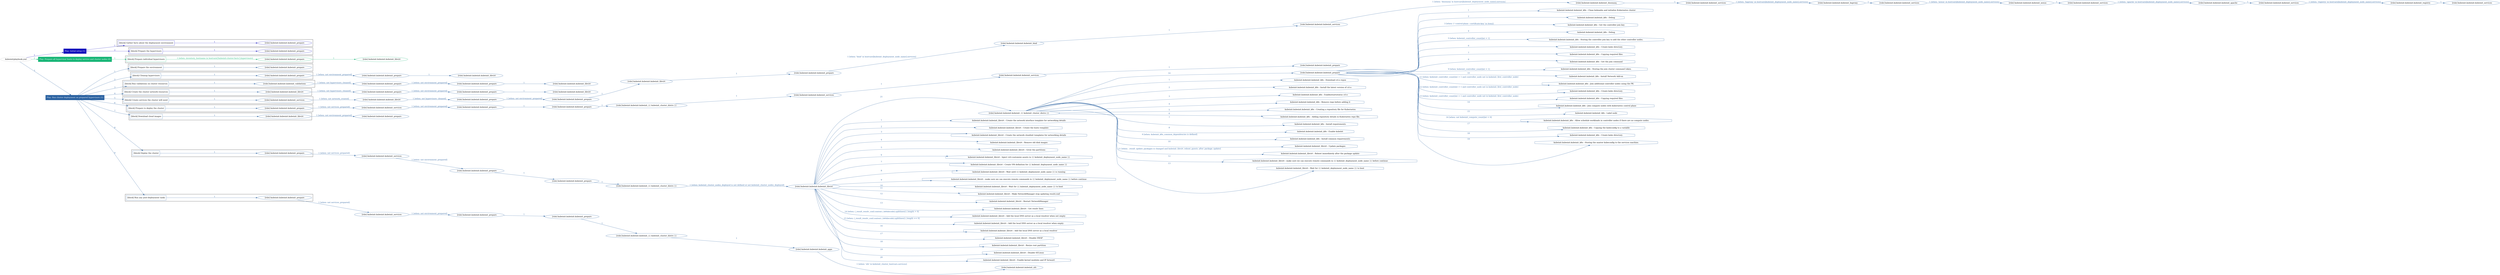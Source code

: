 digraph {
	graph [concentrate=true ordering=in rankdir=LR ratio=fill]
	edge [esep=5 sep=10]
	"kubeinit/playbook.yml" [id=root_node style=dotted]
	play_8990d29d [label="Play: Initial setup (1)" color="#1310bc" fontcolor="#ffffff" id=play_8990d29d shape=box style=filled tooltip=localhost]
	"kubeinit/playbook.yml" -> play_8990d29d [label="1 " color="#1310bc" fontcolor="#1310bc" id=edge_224a1102 labeltooltip="1 " tooltip="1 "]
	subgraph "kubeinit.kubeinit.kubeinit_prepare" {
		role_2f8643e7 [label="[role] kubeinit.kubeinit.kubeinit_prepare" color="#1310bc" id=role_2f8643e7 tooltip="kubeinit.kubeinit.kubeinit_prepare"]
	}
	subgraph "kubeinit.kubeinit.kubeinit_prepare" {
		role_75dfb518 [label="[role] kubeinit.kubeinit.kubeinit_prepare" color="#1310bc" id=role_75dfb518 tooltip="kubeinit.kubeinit.kubeinit_prepare"]
	}
	subgraph "Play: Initial setup (1)" {
		play_8990d29d -> block_c907a68a [label=1 color="#1310bc" fontcolor="#1310bc" id=edge_b58b2407 labeltooltip=1 tooltip=1]
		subgraph cluster_block_c907a68a {
			block_c907a68a [label="[block] Gather facts about the deployment environment" color="#1310bc" id=block_c907a68a labeltooltip="Gather facts about the deployment environment" shape=box tooltip="Gather facts about the deployment environment"]
			block_c907a68a -> role_2f8643e7 [label="1 " color="#1310bc" fontcolor="#1310bc" id=edge_d81b3b5c labeltooltip="1 " tooltip="1 "]
		}
		play_8990d29d -> block_f2a88030 [label=2 color="#1310bc" fontcolor="#1310bc" id=edge_b1707e59 labeltooltip=2 tooltip=2]
		subgraph cluster_block_f2a88030 {
			block_f2a88030 [label="[block] Prepare the hypervisors" color="#1310bc" id=block_f2a88030 labeltooltip="Prepare the hypervisors" shape=box tooltip="Prepare the hypervisors"]
			block_f2a88030 -> role_75dfb518 [label="1 " color="#1310bc" fontcolor="#1310bc" id=edge_98305c3e labeltooltip="1 " tooltip="1 "]
		}
	}
	play_5c8aa6ef [label="Play: Prepare all hypervisor hosts to deploy service and cluster nodes (0)" color="#17b576" fontcolor="#ffffff" id=play_5c8aa6ef shape=box style=filled tooltip="Play: Prepare all hypervisor hosts to deploy service and cluster nodes (0)"]
	"kubeinit/playbook.yml" -> play_5c8aa6ef [label="2 " color="#17b576" fontcolor="#17b576" id=edge_b6961bd3 labeltooltip="2 " tooltip="2 "]
	subgraph "kubeinit.kubeinit.kubeinit_libvirt" {
		role_e073ad4b [label="[role] kubeinit.kubeinit.kubeinit_libvirt" color="#17b576" id=role_e073ad4b tooltip="kubeinit.kubeinit.kubeinit_libvirt"]
	}
	subgraph "kubeinit.kubeinit.kubeinit_prepare" {
		role_7864b714 [label="[role] kubeinit.kubeinit.kubeinit_prepare" color="#17b576" id=role_7864b714 tooltip="kubeinit.kubeinit.kubeinit_prepare"]
		role_7864b714 -> role_e073ad4b [label="1 " color="#17b576" fontcolor="#17b576" id=edge_5e9f7f38 labeltooltip="1 " tooltip="1 "]
	}
	subgraph "Play: Prepare all hypervisor hosts to deploy service and cluster nodes (0)" {
		play_5c8aa6ef -> block_07e4a290 [label=1 color="#17b576" fontcolor="#17b576" id=edge_00bc4223 labeltooltip=1 tooltip=1]
		subgraph cluster_block_07e4a290 {
			block_07e4a290 [label="[block] Prepare individual hypervisors" color="#17b576" id=block_07e4a290 labeltooltip="Prepare individual hypervisors" shape=box tooltip="Prepare individual hypervisors"]
			block_07e4a290 -> role_7864b714 [label="1 [when: inventory_hostname in hostvars['kubeinit-cluster-facts'].hypervisors]" color="#17b576" fontcolor="#17b576" id=edge_ff66d005 labeltooltip="1 [when: inventory_hostname in hostvars['kubeinit-cluster-facts'].hypervisors]" tooltip="1 [when: inventory_hostname in hostvars['kubeinit-cluster-facts'].hypervisors]"]
		}
	}
	play_a2af3aa7 [label="Play: Run cluster deployment on prepared hypervisors (1)" color="#2b62a1" fontcolor="#ffffff" id=play_a2af3aa7 shape=box style=filled tooltip=localhost]
	"kubeinit/playbook.yml" -> play_a2af3aa7 [label="3 " color="#2b62a1" fontcolor="#2b62a1" id=edge_d1481bc9 labeltooltip="3 " tooltip="3 "]
	subgraph "kubeinit.kubeinit.kubeinit_prepare" {
		role_0d971b69 [label="[role] kubeinit.kubeinit.kubeinit_prepare" color="#2b62a1" id=role_0d971b69 tooltip="kubeinit.kubeinit.kubeinit_prepare"]
	}
	subgraph "kubeinit.kubeinit.kubeinit_libvirt" {
		role_3aaca397 [label="[role] kubeinit.kubeinit.kubeinit_libvirt" color="#2b62a1" id=role_3aaca397 tooltip="kubeinit.kubeinit.kubeinit_libvirt"]
	}
	subgraph "kubeinit.kubeinit.kubeinit_prepare" {
		role_d184a241 [label="[role] kubeinit.kubeinit.kubeinit_prepare" color="#2b62a1" id=role_d184a241 tooltip="kubeinit.kubeinit.kubeinit_prepare"]
		role_d184a241 -> role_3aaca397 [label="1 " color="#2b62a1" fontcolor="#2b62a1" id=edge_c48d6501 labeltooltip="1 " tooltip="1 "]
	}
	subgraph "kubeinit.kubeinit.kubeinit_prepare" {
		role_6c49e93c [label="[role] kubeinit.kubeinit.kubeinit_prepare" color="#2b62a1" id=role_6c49e93c tooltip="kubeinit.kubeinit.kubeinit_prepare"]
		role_6c49e93c -> role_d184a241 [label="1 [when: not environment_prepared]" color="#2b62a1" fontcolor="#2b62a1" id=edge_542d9fc5 labeltooltip="1 [when: not environment_prepared]" tooltip="1 [when: not environment_prepared]"]
	}
	subgraph "kubeinit.kubeinit.kubeinit_libvirt" {
		role_180e0f2d [label="[role] kubeinit.kubeinit.kubeinit_libvirt" color="#2b62a1" id=role_180e0f2d tooltip="kubeinit.kubeinit.kubeinit_libvirt"]
	}
	subgraph "kubeinit.kubeinit.kubeinit_prepare" {
		role_a8ceeee0 [label="[role] kubeinit.kubeinit.kubeinit_prepare" color="#2b62a1" id=role_a8ceeee0 tooltip="kubeinit.kubeinit.kubeinit_prepare"]
		role_a8ceeee0 -> role_180e0f2d [label="1 " color="#2b62a1" fontcolor="#2b62a1" id=edge_d9b778f6 labeltooltip="1 " tooltip="1 "]
	}
	subgraph "kubeinit.kubeinit.kubeinit_prepare" {
		role_967d95d2 [label="[role] kubeinit.kubeinit.kubeinit_prepare" color="#2b62a1" id=role_967d95d2 tooltip="kubeinit.kubeinit.kubeinit_prepare"]
		role_967d95d2 -> role_a8ceeee0 [label="1 [when: not environment_prepared]" color="#2b62a1" fontcolor="#2b62a1" id=edge_ae546fe5 labeltooltip="1 [when: not environment_prepared]" tooltip="1 [when: not environment_prepared]"]
	}
	subgraph "kubeinit.kubeinit.kubeinit_validations" {
		role_05953f1e [label="[role] kubeinit.kubeinit.kubeinit_validations" color="#2b62a1" id=role_05953f1e tooltip="kubeinit.kubeinit.kubeinit_validations"]
		role_05953f1e -> role_967d95d2 [label="1 [when: not hypervisors_cleaned]" color="#2b62a1" fontcolor="#2b62a1" id=edge_694921b4 labeltooltip="1 [when: not hypervisors_cleaned]" tooltip="1 [when: not hypervisors_cleaned]"]
	}
	subgraph "kubeinit.kubeinit.kubeinit_libvirt" {
		role_d38b10d2 [label="[role] kubeinit.kubeinit.kubeinit_libvirt" color="#2b62a1" id=role_d38b10d2 tooltip="kubeinit.kubeinit.kubeinit_libvirt"]
	}
	subgraph "kubeinit.kubeinit.kubeinit_prepare" {
		role_d6e5c300 [label="[role] kubeinit.kubeinit.kubeinit_prepare" color="#2b62a1" id=role_d6e5c300 tooltip="kubeinit.kubeinit.kubeinit_prepare"]
		role_d6e5c300 -> role_d38b10d2 [label="1 " color="#2b62a1" fontcolor="#2b62a1" id=edge_2455517b labeltooltip="1 " tooltip="1 "]
	}
	subgraph "kubeinit.kubeinit.kubeinit_prepare" {
		role_e427260e [label="[role] kubeinit.kubeinit.kubeinit_prepare" color="#2b62a1" id=role_e427260e tooltip="kubeinit.kubeinit.kubeinit_prepare"]
		role_e427260e -> role_d6e5c300 [label="1 [when: not environment_prepared]" color="#2b62a1" fontcolor="#2b62a1" id=edge_7ebdd121 labeltooltip="1 [when: not environment_prepared]" tooltip="1 [when: not environment_prepared]"]
	}
	subgraph "kubeinit.kubeinit.kubeinit_libvirt" {
		role_dbc41bc5 [label="[role] kubeinit.kubeinit.kubeinit_libvirt" color="#2b62a1" id=role_dbc41bc5 tooltip="kubeinit.kubeinit.kubeinit_libvirt"]
		role_dbc41bc5 -> role_e427260e [label="1 [when: not hypervisors_cleaned]" color="#2b62a1" fontcolor="#2b62a1" id=edge_e80d443e labeltooltip="1 [when: not hypervisors_cleaned]" tooltip="1 [when: not hypervisors_cleaned]"]
	}
	subgraph "kubeinit.kubeinit.kubeinit_services" {
		role_1648210f [label="[role] kubeinit.kubeinit.kubeinit_services" color="#2b62a1" id=role_1648210f tooltip="kubeinit.kubeinit.kubeinit_services"]
	}
	subgraph "kubeinit.kubeinit.kubeinit_registry" {
		role_52f7515c [label="[role] kubeinit.kubeinit.kubeinit_registry" color="#2b62a1" id=role_52f7515c tooltip="kubeinit.kubeinit.kubeinit_registry"]
		role_52f7515c -> role_1648210f [label="1 " color="#2b62a1" fontcolor="#2b62a1" id=edge_bf186b36 labeltooltip="1 " tooltip="1 "]
	}
	subgraph "kubeinit.kubeinit.kubeinit_services" {
		role_a526a7eb [label="[role] kubeinit.kubeinit.kubeinit_services" color="#2b62a1" id=role_a526a7eb tooltip="kubeinit.kubeinit.kubeinit_services"]
		role_a526a7eb -> role_52f7515c [label="1 [when: 'registry' in hostvars[kubeinit_deployment_node_name].services]" color="#2b62a1" fontcolor="#2b62a1" id=edge_d93fcd88 labeltooltip="1 [when: 'registry' in hostvars[kubeinit_deployment_node_name].services]" tooltip="1 [when: 'registry' in hostvars[kubeinit_deployment_node_name].services]"]
	}
	subgraph "kubeinit.kubeinit.kubeinit_apache" {
		role_46ef433c [label="[role] kubeinit.kubeinit.kubeinit_apache" color="#2b62a1" id=role_46ef433c tooltip="kubeinit.kubeinit.kubeinit_apache"]
		role_46ef433c -> role_a526a7eb [label="1 " color="#2b62a1" fontcolor="#2b62a1" id=edge_062f9b00 labeltooltip="1 " tooltip="1 "]
	}
	subgraph "kubeinit.kubeinit.kubeinit_services" {
		role_d9e227aa [label="[role] kubeinit.kubeinit.kubeinit_services" color="#2b62a1" id=role_d9e227aa tooltip="kubeinit.kubeinit.kubeinit_services"]
		role_d9e227aa -> role_46ef433c [label="1 [when: 'apache' in hostvars[kubeinit_deployment_node_name].services]" color="#2b62a1" fontcolor="#2b62a1" id=edge_cbe98745 labeltooltip="1 [when: 'apache' in hostvars[kubeinit_deployment_node_name].services]" tooltip="1 [when: 'apache' in hostvars[kubeinit_deployment_node_name].services]"]
	}
	subgraph "kubeinit.kubeinit.kubeinit_nexus" {
		role_aa9f3094 [label="[role] kubeinit.kubeinit.kubeinit_nexus" color="#2b62a1" id=role_aa9f3094 tooltip="kubeinit.kubeinit.kubeinit_nexus"]
		role_aa9f3094 -> role_d9e227aa [label="1 " color="#2b62a1" fontcolor="#2b62a1" id=edge_2b024fa6 labeltooltip="1 " tooltip="1 "]
	}
	subgraph "kubeinit.kubeinit.kubeinit_services" {
		role_b05b5fce [label="[role] kubeinit.kubeinit.kubeinit_services" color="#2b62a1" id=role_b05b5fce tooltip="kubeinit.kubeinit.kubeinit_services"]
		role_b05b5fce -> role_aa9f3094 [label="1 [when: 'nexus' in hostvars[kubeinit_deployment_node_name].services]" color="#2b62a1" fontcolor="#2b62a1" id=edge_3f5c46aa labeltooltip="1 [when: 'nexus' in hostvars[kubeinit_deployment_node_name].services]" tooltip="1 [when: 'nexus' in hostvars[kubeinit_deployment_node_name].services]"]
	}
	subgraph "kubeinit.kubeinit.kubeinit_haproxy" {
		role_6f6cc9c8 [label="[role] kubeinit.kubeinit.kubeinit_haproxy" color="#2b62a1" id=role_6f6cc9c8 tooltip="kubeinit.kubeinit.kubeinit_haproxy"]
		role_6f6cc9c8 -> role_b05b5fce [label="1 " color="#2b62a1" fontcolor="#2b62a1" id=edge_3483c45e labeltooltip="1 " tooltip="1 "]
	}
	subgraph "kubeinit.kubeinit.kubeinit_services" {
		role_b732d14f [label="[role] kubeinit.kubeinit.kubeinit_services" color="#2b62a1" id=role_b732d14f tooltip="kubeinit.kubeinit.kubeinit_services"]
		role_b732d14f -> role_6f6cc9c8 [label="1 [when: 'haproxy' in hostvars[kubeinit_deployment_node_name].services]" color="#2b62a1" fontcolor="#2b62a1" id=edge_10fa6fb0 labeltooltip="1 [when: 'haproxy' in hostvars[kubeinit_deployment_node_name].services]" tooltip="1 [when: 'haproxy' in hostvars[kubeinit_deployment_node_name].services]"]
	}
	subgraph "kubeinit.kubeinit.kubeinit_dnsmasq" {
		role_13e55306 [label="[role] kubeinit.kubeinit.kubeinit_dnsmasq" color="#2b62a1" id=role_13e55306 tooltip="kubeinit.kubeinit.kubeinit_dnsmasq"]
		role_13e55306 -> role_b732d14f [label="1 " color="#2b62a1" fontcolor="#2b62a1" id=edge_2df0f5c0 labeltooltip="1 " tooltip="1 "]
	}
	subgraph "kubeinit.kubeinit.kubeinit_services" {
		role_28baf3a1 [label="[role] kubeinit.kubeinit.kubeinit_services" color="#2b62a1" id=role_28baf3a1 tooltip="kubeinit.kubeinit.kubeinit_services"]
		role_28baf3a1 -> role_13e55306 [label="1 [when: 'dnsmasq' in hostvars[kubeinit_deployment_node_name].services]" color="#2b62a1" fontcolor="#2b62a1" id=edge_30309fcc labeltooltip="1 [when: 'dnsmasq' in hostvars[kubeinit_deployment_node_name].services]" tooltip="1 [when: 'dnsmasq' in hostvars[kubeinit_deployment_node_name].services]"]
	}
	subgraph "kubeinit.kubeinit.kubeinit_bind" {
		role_e08ca7f7 [label="[role] kubeinit.kubeinit.kubeinit_bind" color="#2b62a1" id=role_e08ca7f7 tooltip="kubeinit.kubeinit.kubeinit_bind"]
		role_e08ca7f7 -> role_28baf3a1 [label="1 " color="#2b62a1" fontcolor="#2b62a1" id=edge_267d5f07 labeltooltip="1 " tooltip="1 "]
	}
	subgraph "kubeinit.kubeinit.kubeinit_prepare" {
		role_ee7c2238 [label="[role] kubeinit.kubeinit.kubeinit_prepare" color="#2b62a1" id=role_ee7c2238 tooltip="kubeinit.kubeinit.kubeinit_prepare"]
		role_ee7c2238 -> role_e08ca7f7 [label="1 [when: 'bind' in hostvars[kubeinit_deployment_node_name].services]" color="#2b62a1" fontcolor="#2b62a1" id=edge_cc84dc35 labeltooltip="1 [when: 'bind' in hostvars[kubeinit_deployment_node_name].services]" tooltip="1 [when: 'bind' in hostvars[kubeinit_deployment_node_name].services]"]
	}
	subgraph "kubeinit.kubeinit.kubeinit_libvirt" {
		role_c161722c [label="[role] kubeinit.kubeinit.kubeinit_libvirt" color="#2b62a1" id=role_c161722c tooltip="kubeinit.kubeinit.kubeinit_libvirt"]
		role_c161722c -> role_ee7c2238 [label="1 " color="#2b62a1" fontcolor="#2b62a1" id=edge_9dee9f2a labeltooltip="1 " tooltip="1 "]
	}
	subgraph "kubeinit.kubeinit.kubeinit_prepare" {
		role_94a5d66c [label="[role] kubeinit.kubeinit.kubeinit_prepare" color="#2b62a1" id=role_94a5d66c tooltip="kubeinit.kubeinit.kubeinit_prepare"]
		role_94a5d66c -> role_c161722c [label="1 " color="#2b62a1" fontcolor="#2b62a1" id=edge_f4dcb4ca labeltooltip="1 " tooltip="1 "]
	}
	subgraph "kubeinit.kubeinit.kubeinit_prepare" {
		role_6844a72e [label="[role] kubeinit.kubeinit.kubeinit_prepare" color="#2b62a1" id=role_6844a72e tooltip="kubeinit.kubeinit.kubeinit_prepare"]
		role_6844a72e -> role_94a5d66c [label="1 [when: not environment_prepared]" color="#2b62a1" fontcolor="#2b62a1" id=edge_5f47840b labeltooltip="1 [when: not environment_prepared]" tooltip="1 [when: not environment_prepared]"]
	}
	subgraph "kubeinit.kubeinit.kubeinit_libvirt" {
		role_fd6951ac [label="[role] kubeinit.kubeinit.kubeinit_libvirt" color="#2b62a1" id=role_fd6951ac tooltip="kubeinit.kubeinit.kubeinit_libvirt"]
		role_fd6951ac -> role_6844a72e [label="1 [when: not hypervisors_cleaned]" color="#2b62a1" fontcolor="#2b62a1" id=edge_88ae211d labeltooltip="1 [when: not hypervisors_cleaned]" tooltip="1 [when: not hypervisors_cleaned]"]
	}
	subgraph "kubeinit.kubeinit.kubeinit_services" {
		role_0c40b26c [label="[role] kubeinit.kubeinit.kubeinit_services" color="#2b62a1" id=role_0c40b26c tooltip="kubeinit.kubeinit.kubeinit_services"]
		role_0c40b26c -> role_fd6951ac [label="1 [when: not network_created]" color="#2b62a1" fontcolor="#2b62a1" id=edge_4a035d06 labeltooltip="1 [when: not network_created]" tooltip="1 [when: not network_created]"]
	}
	subgraph "kubeinit.kubeinit.kubeinit_prepare" {
		role_fdb206c8 [label="[role] kubeinit.kubeinit.kubeinit_prepare" color="#2b62a1" id=role_fdb206c8 tooltip="kubeinit.kubeinit.kubeinit_prepare"]
	}
	subgraph "kubeinit.kubeinit.kubeinit_services" {
		role_059baba9 [label="[role] kubeinit.kubeinit.kubeinit_services" color="#2b62a1" id=role_059baba9 tooltip="kubeinit.kubeinit.kubeinit_services"]
		role_059baba9 -> role_fdb206c8 [label="1 " color="#2b62a1" fontcolor="#2b62a1" id=edge_fc9c03f8 labeltooltip="1 " tooltip="1 "]
	}
	subgraph "kubeinit.kubeinit.kubeinit_services" {
		role_b050beef [label="[role] kubeinit.kubeinit.kubeinit_services" color="#2b62a1" id=role_b050beef tooltip="kubeinit.kubeinit.kubeinit_services"]
		role_b050beef -> role_059baba9 [label="1 " color="#2b62a1" fontcolor="#2b62a1" id=edge_07ac589c labeltooltip="1 " tooltip="1 "]
	}
	subgraph "kubeinit.kubeinit.kubeinit_{{ kubeinit_cluster_distro }}" {
		role_467690af [label="[role] kubeinit.kubeinit.kubeinit_{{ kubeinit_cluster_distro }}" color="#2b62a1" id=role_467690af tooltip="kubeinit.kubeinit.kubeinit_{{ kubeinit_cluster_distro }}"]
		role_467690af -> role_b050beef [label="1 " color="#2b62a1" fontcolor="#2b62a1" id=edge_e029d358 labeltooltip="1 " tooltip="1 "]
	}
	subgraph "kubeinit.kubeinit.kubeinit_prepare" {
		role_f3f7ac30 [label="[role] kubeinit.kubeinit.kubeinit_prepare" color="#2b62a1" id=role_f3f7ac30 tooltip="kubeinit.kubeinit.kubeinit_prepare"]
		role_f3f7ac30 -> role_467690af [label="1 " color="#2b62a1" fontcolor="#2b62a1" id=edge_7fc543ad labeltooltip="1 " tooltip="1 "]
	}
	subgraph "kubeinit.kubeinit.kubeinit_prepare" {
		role_7c023142 [label="[role] kubeinit.kubeinit.kubeinit_prepare" color="#2b62a1" id=role_7c023142 tooltip="kubeinit.kubeinit.kubeinit_prepare"]
		role_7c023142 -> role_f3f7ac30 [label="1 " color="#2b62a1" fontcolor="#2b62a1" id=edge_673351da labeltooltip="1 " tooltip="1 "]
	}
	subgraph "kubeinit.kubeinit.kubeinit_services" {
		role_000ea7f3 [label="[role] kubeinit.kubeinit.kubeinit_services" color="#2b62a1" id=role_000ea7f3 tooltip="kubeinit.kubeinit.kubeinit_services"]
		role_000ea7f3 -> role_7c023142 [label="1 [when: not environment_prepared]" color="#2b62a1" fontcolor="#2b62a1" id=edge_b0b90fa1 labeltooltip="1 [when: not environment_prepared]" tooltip="1 [when: not environment_prepared]"]
	}
	subgraph "kubeinit.kubeinit.kubeinit_prepare" {
		role_1b565ae8 [label="[role] kubeinit.kubeinit.kubeinit_prepare" color="#2b62a1" id=role_1b565ae8 tooltip="kubeinit.kubeinit.kubeinit_prepare"]
		role_1b565ae8 -> role_000ea7f3 [label="1 [when: not services_prepared]" color="#2b62a1" fontcolor="#2b62a1" id=edge_7cc13c40 labeltooltip="1 [when: not services_prepared]" tooltip="1 [when: not services_prepared]"]
	}
	subgraph "kubeinit.kubeinit.kubeinit_prepare" {
		role_b679aab0 [label="[role] kubeinit.kubeinit.kubeinit_prepare" color="#2b62a1" id=role_b679aab0 tooltip="kubeinit.kubeinit.kubeinit_prepare"]
	}
	subgraph "kubeinit.kubeinit.kubeinit_libvirt" {
		role_d60ebd0a [label="[role] kubeinit.kubeinit.kubeinit_libvirt" color="#2b62a1" id=role_d60ebd0a tooltip="kubeinit.kubeinit.kubeinit_libvirt"]
		role_d60ebd0a -> role_b679aab0 [label="1 [when: not environment_prepared]" color="#2b62a1" fontcolor="#2b62a1" id=edge_b1e92d0d labeltooltip="1 [when: not environment_prepared]" tooltip="1 [when: not environment_prepared]"]
	}
	subgraph "kubeinit.kubeinit.kubeinit_prepare" {
		role_ddcd46be [label="[role] kubeinit.kubeinit.kubeinit_prepare" color="#2b62a1" id=role_ddcd46be tooltip="kubeinit.kubeinit.kubeinit_prepare"]
		task_9594e7e6 [label="kubeinit.kubeinit.kubeinit_k8s : Clean kubeadm and initialize Kubernetes cluster" color="#2b62a1" id=task_9594e7e6 shape=octagon tooltip="kubeinit.kubeinit.kubeinit_k8s : Clean kubeadm and initialize Kubernetes cluster"]
		role_ddcd46be -> task_9594e7e6 [label="1 " color="#2b62a1" fontcolor="#2b62a1" id=edge_bf36f73d labeltooltip="1 " tooltip="1 "]
		task_afab355d [label="kubeinit.kubeinit.kubeinit_k8s : Debug" color="#2b62a1" id=task_afab355d shape=octagon tooltip="kubeinit.kubeinit.kubeinit_k8s : Debug"]
		role_ddcd46be -> task_afab355d [label="2 " color="#2b62a1" fontcolor="#2b62a1" id=edge_7c36c119 labeltooltip="2 " tooltip="2 "]
		task_0f6e1663 [label="kubeinit.kubeinit.kubeinit_k8s : Get the controller join key" color="#2b62a1" id=task_0f6e1663 shape=octagon tooltip="kubeinit.kubeinit.kubeinit_k8s : Get the controller join key"]
		role_ddcd46be -> task_0f6e1663 [label="3 [when: ('--control-plane --certificate-key' in item)]" color="#2b62a1" fontcolor="#2b62a1" id=edge_4c7b8cfb labeltooltip="3 [when: ('--control-plane --certificate-key' in item)]" tooltip="3 [when: ('--control-plane --certificate-key' in item)]"]
		task_044073a0 [label="kubeinit.kubeinit.kubeinit_k8s : Debug" color="#2b62a1" id=task_044073a0 shape=octagon tooltip="kubeinit.kubeinit.kubeinit_k8s : Debug"]
		role_ddcd46be -> task_044073a0 [label="4 " color="#2b62a1" fontcolor="#2b62a1" id=edge_2990e3bd labeltooltip="4 " tooltip="4 "]
		task_7539468f [label="kubeinit.kubeinit.kubeinit_k8s : Storing the controller join key to add the other controller nodes." color="#2b62a1" id=task_7539468f shape=octagon tooltip="kubeinit.kubeinit.kubeinit_k8s : Storing the controller join key to add the other controller nodes."]
		role_ddcd46be -> task_7539468f [label="5 [when: kubeinit_controller_count|int > 1]" color="#2b62a1" fontcolor="#2b62a1" id=edge_ee7775be labeltooltip="5 [when: kubeinit_controller_count|int > 1]" tooltip="5 [when: kubeinit_controller_count|int > 1]"]
		task_972aea87 [label="kubeinit.kubeinit.kubeinit_k8s : Create kube directory" color="#2b62a1" id=task_972aea87 shape=octagon tooltip="kubeinit.kubeinit.kubeinit_k8s : Create kube directory"]
		role_ddcd46be -> task_972aea87 [label="6 " color="#2b62a1" fontcolor="#2b62a1" id=edge_1f304d05 labeltooltip="6 " tooltip="6 "]
		task_35402e82 [label="kubeinit.kubeinit.kubeinit_k8s : Copying required files" color="#2b62a1" id=task_35402e82 shape=octagon tooltip="kubeinit.kubeinit.kubeinit_k8s : Copying required files"]
		role_ddcd46be -> task_35402e82 [label="7 " color="#2b62a1" fontcolor="#2b62a1" id=edge_f4227e94 labeltooltip="7 " tooltip="7 "]
		task_3de44e52 [label="kubeinit.kubeinit.kubeinit_k8s : Get the join command" color="#2b62a1" id=task_3de44e52 shape=octagon tooltip="kubeinit.kubeinit.kubeinit_k8s : Get the join command"]
		role_ddcd46be -> task_3de44e52 [label="8 " color="#2b62a1" fontcolor="#2b62a1" id=edge_8086fd1c labeltooltip="8 " tooltip="8 "]
		task_6006820c [label="kubeinit.kubeinit.kubeinit_k8s : Storing the join cluster command token." color="#2b62a1" id=task_6006820c shape=octagon tooltip="kubeinit.kubeinit.kubeinit_k8s : Storing the join cluster command token."]
		role_ddcd46be -> task_6006820c [label="9 [when: kubeinit_controller_count|int > 1]" color="#2b62a1" fontcolor="#2b62a1" id=edge_aaa4597e labeltooltip="9 [when: kubeinit_controller_count|int > 1]" tooltip="9 [when: kubeinit_controller_count|int > 1]"]
		task_705f5138 [label="kubeinit.kubeinit.kubeinit_k8s : Install Network Add-on" color="#2b62a1" id=task_705f5138 shape=octagon tooltip="kubeinit.kubeinit.kubeinit_k8s : Install Network Add-on"]
		role_ddcd46be -> task_705f5138 [label="10 " color="#2b62a1" fontcolor="#2b62a1" id=edge_f147555d labeltooltip="10 " tooltip="10 "]
		task_0dfde014 [label="kubeinit.kubeinit.kubeinit_k8s : Join additional controller nodes using the PK" color="#2b62a1" id=task_0dfde014 shape=octagon tooltip="kubeinit.kubeinit.kubeinit_k8s : Join additional controller nodes using the PK"]
		role_ddcd46be -> task_0dfde014 [label="11 [when: kubeinit_controller_count|int > 1 and controller_node not in kubeinit_first_controller_node]" color="#2b62a1" fontcolor="#2b62a1" id=edge_c34a990b labeltooltip="11 [when: kubeinit_controller_count|int > 1 and controller_node not in kubeinit_first_controller_node]" tooltip="11 [when: kubeinit_controller_count|int > 1 and controller_node not in kubeinit_first_controller_node]"]
		task_ccb97c04 [label="kubeinit.kubeinit.kubeinit_k8s : Create kube directory" color="#2b62a1" id=task_ccb97c04 shape=octagon tooltip="kubeinit.kubeinit.kubeinit_k8s : Create kube directory"]
		role_ddcd46be -> task_ccb97c04 [label="12 [when: kubeinit_controller_count|int > 1 and controller_node not in kubeinit_first_controller_node]" color="#2b62a1" fontcolor="#2b62a1" id=edge_31df364f labeltooltip="12 [when: kubeinit_controller_count|int > 1 and controller_node not in kubeinit_first_controller_node]" tooltip="12 [when: kubeinit_controller_count|int > 1 and controller_node not in kubeinit_first_controller_node]"]
		task_948082cd [label="kubeinit.kubeinit.kubeinit_k8s : Copying required files" color="#2b62a1" id=task_948082cd shape=octagon tooltip="kubeinit.kubeinit.kubeinit_k8s : Copying required files"]
		role_ddcd46be -> task_948082cd [label="13 [when: kubeinit_controller_count|int > 1 and controller_node not in kubeinit_first_controller_node]" color="#2b62a1" fontcolor="#2b62a1" id=edge_c55c8217 labeltooltip="13 [when: kubeinit_controller_count|int > 1 and controller_node not in kubeinit_first_controller_node]" tooltip="13 [when: kubeinit_controller_count|int > 1 and controller_node not in kubeinit_first_controller_node]"]
		task_5a7ad7c7 [label="kubeinit.kubeinit.kubeinit_k8s : Join compute nodes with kubernetes control plane" color="#2b62a1" id=task_5a7ad7c7 shape=octagon tooltip="kubeinit.kubeinit.kubeinit_k8s : Join compute nodes with kubernetes control plane"]
		role_ddcd46be -> task_5a7ad7c7 [label="14 " color="#2b62a1" fontcolor="#2b62a1" id=edge_a1c1f5ab labeltooltip="14 " tooltip="14 "]
		task_1b275234 [label="kubeinit.kubeinit.kubeinit_k8s : Label node" color="#2b62a1" id=task_1b275234 shape=octagon tooltip="kubeinit.kubeinit.kubeinit_k8s : Label node"]
		role_ddcd46be -> task_1b275234 [label="15 " color="#2b62a1" fontcolor="#2b62a1" id=edge_3137417d labeltooltip="15 " tooltip="15 "]
		task_4f2a7f78 [label="kubeinit.kubeinit.kubeinit_k8s : Allow schedule workloads in controller nodes if there are no compute nodes" color="#2b62a1" id=task_4f2a7f78 shape=octagon tooltip="kubeinit.kubeinit.kubeinit_k8s : Allow schedule workloads in controller nodes if there are no compute nodes"]
		role_ddcd46be -> task_4f2a7f78 [label="16 [when: not kubeinit_compute_count|int > 0]" color="#2b62a1" fontcolor="#2b62a1" id=edge_a690f7fb labeltooltip="16 [when: not kubeinit_compute_count|int > 0]" tooltip="16 [when: not kubeinit_compute_count|int > 0]"]
		task_182c17e1 [label="kubeinit.kubeinit.kubeinit_k8s : Copying the kubeconfig to a variable" color="#2b62a1" id=task_182c17e1 shape=octagon tooltip="kubeinit.kubeinit.kubeinit_k8s : Copying the kubeconfig to a variable"]
		role_ddcd46be -> task_182c17e1 [label="17 " color="#2b62a1" fontcolor="#2b62a1" id=edge_4ca74d7c labeltooltip="17 " tooltip="17 "]
		task_0d1529bf [label="kubeinit.kubeinit.kubeinit_k8s : Create kube directory" color="#2b62a1" id=task_0d1529bf shape=octagon tooltip="kubeinit.kubeinit.kubeinit_k8s : Create kube directory"]
		role_ddcd46be -> task_0d1529bf [label="18 " color="#2b62a1" fontcolor="#2b62a1" id=edge_be87f0ca labeltooltip="18 " tooltip="18 "]
		task_acc028aa [label="kubeinit.kubeinit.kubeinit_k8s : Storing the master kubeconfig to the services machine." color="#2b62a1" id=task_acc028aa shape=octagon tooltip="kubeinit.kubeinit.kubeinit_k8s : Storing the master kubeconfig to the services machine."]
		role_ddcd46be -> task_acc028aa [label="19 " color="#2b62a1" fontcolor="#2b62a1" id=edge_0efadb04 labeltooltip="19 " tooltip="19 "]
	}
	subgraph "kubeinit.kubeinit.kubeinit_{{ kubeinit_cluster_distro }}" {
		role_e2be889d [label="[role] kubeinit.kubeinit.kubeinit_{{ kubeinit_cluster_distro }}" color="#2b62a1" id=role_e2be889d tooltip="kubeinit.kubeinit.kubeinit_{{ kubeinit_cluster_distro }}"]
		task_df3b7bc6 [label="kubeinit.kubeinit.kubeinit_k8s : Download cri-o repos" color="#2b62a1" id=task_df3b7bc6 shape=octagon tooltip="kubeinit.kubeinit.kubeinit_k8s : Download cri-o repos"]
		role_e2be889d -> task_df3b7bc6 [label="1 " color="#2b62a1" fontcolor="#2b62a1" id=edge_e8b994f3 labeltooltip="1 " tooltip="1 "]
		task_12ec07f7 [label="kubeinit.kubeinit.kubeinit_k8s : Install the latest version of cri-o" color="#2b62a1" id=task_12ec07f7 shape=octagon tooltip="kubeinit.kubeinit.kubeinit_k8s : Install the latest version of cri-o"]
		role_e2be889d -> task_12ec07f7 [label="2 " color="#2b62a1" fontcolor="#2b62a1" id=edge_6edf56ef labeltooltip="2 " tooltip="2 "]
		task_5b22bc09 [label="kubeinit.kubeinit.kubeinit_k8s : Enable/start/status cri-o" color="#2b62a1" id=task_5b22bc09 shape=octagon tooltip="kubeinit.kubeinit.kubeinit_k8s : Enable/start/status cri-o"]
		role_e2be889d -> task_5b22bc09 [label="3 " color="#2b62a1" fontcolor="#2b62a1" id=edge_afcad3a8 labeltooltip="3 " tooltip="3 "]
		task_e18f3ef7 [label="kubeinit.kubeinit.kubeinit_k8s : Remove repo before adding it" color="#2b62a1" id=task_e18f3ef7 shape=octagon tooltip="kubeinit.kubeinit.kubeinit_k8s : Remove repo before adding it"]
		role_e2be889d -> task_e18f3ef7 [label="4 " color="#2b62a1" fontcolor="#2b62a1" id=edge_fcf267b2 labeltooltip="4 " tooltip="4 "]
		task_bdfe3eec [label="kubeinit.kubeinit.kubeinit_k8s : Creating a repository file for Kubernetes" color="#2b62a1" id=task_bdfe3eec shape=octagon tooltip="kubeinit.kubeinit.kubeinit_k8s : Creating a repository file for Kubernetes"]
		role_e2be889d -> task_bdfe3eec [label="5 " color="#2b62a1" fontcolor="#2b62a1" id=edge_e0a03700 labeltooltip="5 " tooltip="5 "]
		task_3e1ad072 [label="kubeinit.kubeinit.kubeinit_k8s : Adding repository details in Kubernetes repo file." color="#2b62a1" id=task_3e1ad072 shape=octagon tooltip="kubeinit.kubeinit.kubeinit_k8s : Adding repository details in Kubernetes repo file."]
		role_e2be889d -> task_3e1ad072 [label="6 " color="#2b62a1" fontcolor="#2b62a1" id=edge_94ce1831 labeltooltip="6 " tooltip="6 "]
		task_21833a2b [label="kubeinit.kubeinit.kubeinit_k8s : Install requirements" color="#2b62a1" id=task_21833a2b shape=octagon tooltip="kubeinit.kubeinit.kubeinit_k8s : Install requirements"]
		role_e2be889d -> task_21833a2b [label="7 " color="#2b62a1" fontcolor="#2b62a1" id=edge_47708c12 labeltooltip="7 " tooltip="7 "]
		task_05a4363c [label="kubeinit.kubeinit.kubeinit_k8s : Enable kubelet" color="#2b62a1" id=task_05a4363c shape=octagon tooltip="kubeinit.kubeinit.kubeinit_k8s : Enable kubelet"]
		role_e2be889d -> task_05a4363c [label="8 " color="#2b62a1" fontcolor="#2b62a1" id=edge_eda51897 labeltooltip="8 " tooltip="8 "]
		task_f94deaba [label="kubeinit.kubeinit.kubeinit_k8s : Install common requirements" color="#2b62a1" id=task_f94deaba shape=octagon tooltip="kubeinit.kubeinit.kubeinit_k8s : Install common requirements"]
		role_e2be889d -> task_f94deaba [label="9 [when: kubeinit_k8s_common_dependencies is defined]" color="#2b62a1" fontcolor="#2b62a1" id=edge_7f80a7e7 labeltooltip="9 [when: kubeinit_k8s_common_dependencies is defined]" tooltip="9 [when: kubeinit_k8s_common_dependencies is defined]"]
		task_b2c483b6 [label="kubeinit.kubeinit.kubeinit_libvirt : Update packages" color="#2b62a1" id=task_b2c483b6 shape=octagon tooltip="kubeinit.kubeinit.kubeinit_libvirt : Update packages"]
		role_e2be889d -> task_b2c483b6 [label="10 " color="#2b62a1" fontcolor="#2b62a1" id=edge_ceae7919 labeltooltip="10 " tooltip="10 "]
		task_21b052b9 [label="kubeinit.kubeinit.kubeinit_libvirt : Reboot immediately after the package update" color="#2b62a1" id=task_21b052b9 shape=octagon tooltip="kubeinit.kubeinit.kubeinit_libvirt : Reboot immediately after the package update"]
		role_e2be889d -> task_21b052b9 [label="11 [when: _result_update_packages is changed and kubeinit_libvirt_reboot_guests_after_package_update]" color="#2b62a1" fontcolor="#2b62a1" id=edge_9c68b495 labeltooltip="11 [when: _result_update_packages is changed and kubeinit_libvirt_reboot_guests_after_package_update]" tooltip="11 [when: _result_update_packages is changed and kubeinit_libvirt_reboot_guests_after_package_update]"]
		task_30ab0b3d [label="kubeinit.kubeinit.kubeinit_libvirt : make sure we can execute remote commands in {{ kubeinit_deployment_node_name }} before continue" color="#2b62a1" id=task_30ab0b3d shape=octagon tooltip="kubeinit.kubeinit.kubeinit_libvirt : make sure we can execute remote commands in {{ kubeinit_deployment_node_name }} before continue"]
		role_e2be889d -> task_30ab0b3d [label="12 " color="#2b62a1" fontcolor="#2b62a1" id=edge_200d687b labeltooltip="12 " tooltip="12 "]
		task_84530236 [label="kubeinit.kubeinit.kubeinit_libvirt : Wait for {{ kubeinit_deployment_node_name }} to boot" color="#2b62a1" id=task_84530236 shape=octagon tooltip="kubeinit.kubeinit.kubeinit_libvirt : Wait for {{ kubeinit_deployment_node_name }} to boot"]
		role_e2be889d -> task_84530236 [label="13 " color="#2b62a1" fontcolor="#2b62a1" id=edge_cb860ea5 labeltooltip="13 " tooltip="13 "]
		role_e2be889d -> role_ddcd46be [label="14 " color="#2b62a1" fontcolor="#2b62a1" id=edge_be4e48ee labeltooltip="14 " tooltip="14 "]
	}
	subgraph "kubeinit.kubeinit.kubeinit_libvirt" {
		role_d0171913 [label="[role] kubeinit.kubeinit.kubeinit_libvirt" color="#2b62a1" id=role_d0171913 tooltip="kubeinit.kubeinit.kubeinit_libvirt"]
		task_ca185362 [label="kubeinit.kubeinit.kubeinit_libvirt : Create the network interface template for networking details" color="#2b62a1" id=task_ca185362 shape=octagon tooltip="kubeinit.kubeinit.kubeinit_libvirt : Create the network interface template for networking details"]
		role_d0171913 -> task_ca185362 [label="1 " color="#2b62a1" fontcolor="#2b62a1" id=edge_9f3e4d05 labeltooltip="1 " tooltip="1 "]
		task_71456901 [label="kubeinit.kubeinit.kubeinit_libvirt : Create the hosts template" color="#2b62a1" id=task_71456901 shape=octagon tooltip="kubeinit.kubeinit.kubeinit_libvirt : Create the hosts template"]
		role_d0171913 -> task_71456901 [label="2 " color="#2b62a1" fontcolor="#2b62a1" id=edge_44a1bb09 labeltooltip="2 " tooltip="2 "]
		task_1dc92db5 [label="kubeinit.kubeinit.kubeinit_libvirt : Create the network cloudinit templates for networking details" color="#2b62a1" id=task_1dc92db5 shape=octagon tooltip="kubeinit.kubeinit.kubeinit_libvirt : Create the network cloudinit templates for networking details"]
		role_d0171913 -> task_1dc92db5 [label="3 " color="#2b62a1" fontcolor="#2b62a1" id=edge_8dd472a5 labeltooltip="3 " tooltip="3 "]
		task_11375b76 [label="kubeinit.kubeinit.kubeinit_libvirt : Remove old disk images" color="#2b62a1" id=task_11375b76 shape=octagon tooltip="kubeinit.kubeinit.kubeinit_libvirt : Remove old disk images"]
		role_d0171913 -> task_11375b76 [label="4 " color="#2b62a1" fontcolor="#2b62a1" id=edge_0b2ee672 labeltooltip="4 " tooltip="4 "]
		task_a0583f63 [label="kubeinit.kubeinit.kubeinit_libvirt : Grow the partitions" color="#2b62a1" id=task_a0583f63 shape=octagon tooltip="kubeinit.kubeinit.kubeinit_libvirt : Grow the partitions"]
		role_d0171913 -> task_a0583f63 [label="5 " color="#2b62a1" fontcolor="#2b62a1" id=edge_d9ee790f labeltooltip="5 " tooltip="5 "]
		task_68184db2 [label="kubeinit.kubeinit.kubeinit_libvirt : Inject virt-customize assets in {{ kubeinit_deployment_node_name }}" color="#2b62a1" id=task_68184db2 shape=octagon tooltip="kubeinit.kubeinit.kubeinit_libvirt : Inject virt-customize assets in {{ kubeinit_deployment_node_name }}"]
		role_d0171913 -> task_68184db2 [label="6 " color="#2b62a1" fontcolor="#2b62a1" id=edge_eaba6d8f labeltooltip="6 " tooltip="6 "]
		task_4d08c61c [label="kubeinit.kubeinit.kubeinit_libvirt : Create VM definition for {{ kubeinit_deployment_node_name }}" color="#2b62a1" id=task_4d08c61c shape=octagon tooltip="kubeinit.kubeinit.kubeinit_libvirt : Create VM definition for {{ kubeinit_deployment_node_name }}"]
		role_d0171913 -> task_4d08c61c [label="7 " color="#2b62a1" fontcolor="#2b62a1" id=edge_95d58dba labeltooltip="7 " tooltip="7 "]
		task_146d4013 [label="kubeinit.kubeinit.kubeinit_libvirt : Wait until {{ kubeinit_deployment_node_name }} is running" color="#2b62a1" id=task_146d4013 shape=octagon tooltip="kubeinit.kubeinit.kubeinit_libvirt : Wait until {{ kubeinit_deployment_node_name }} is running"]
		role_d0171913 -> task_146d4013 [label="8 " color="#2b62a1" fontcolor="#2b62a1" id=edge_ca1ff0d0 labeltooltip="8 " tooltip="8 "]
		task_694f44a7 [label="kubeinit.kubeinit.kubeinit_libvirt : make sure we can execute remote commands in {{ kubeinit_deployment_node_name }} before continue" color="#2b62a1" id=task_694f44a7 shape=octagon tooltip="kubeinit.kubeinit.kubeinit_libvirt : make sure we can execute remote commands in {{ kubeinit_deployment_node_name }} before continue"]
		role_d0171913 -> task_694f44a7 [label="9 " color="#2b62a1" fontcolor="#2b62a1" id=edge_6b91561c labeltooltip="9 " tooltip="9 "]
		task_731af6ac [label="kubeinit.kubeinit.kubeinit_libvirt : Wait for {{ kubeinit_deployment_node_name }} to boot" color="#2b62a1" id=task_731af6ac shape=octagon tooltip="kubeinit.kubeinit.kubeinit_libvirt : Wait for {{ kubeinit_deployment_node_name }} to boot"]
		role_d0171913 -> task_731af6ac [label="10 " color="#2b62a1" fontcolor="#2b62a1" id=edge_2e14b820 labeltooltip="10 " tooltip="10 "]
		task_70bfc033 [label="kubeinit.kubeinit.kubeinit_libvirt : Make NetworkManager stop updating resolv.conf" color="#2b62a1" id=task_70bfc033 shape=octagon tooltip="kubeinit.kubeinit.kubeinit_libvirt : Make NetworkManager stop updating resolv.conf"]
		role_d0171913 -> task_70bfc033 [label="11 " color="#2b62a1" fontcolor="#2b62a1" id=edge_c7c4ec39 labeltooltip="11 " tooltip="11 "]
		task_7a568680 [label="kubeinit.kubeinit.kubeinit_libvirt : Restart NetworkManager" color="#2b62a1" id=task_7a568680 shape=octagon tooltip="kubeinit.kubeinit.kubeinit_libvirt : Restart NetworkManager"]
		role_d0171913 -> task_7a568680 [label="12 " color="#2b62a1" fontcolor="#2b62a1" id=edge_5ba51a4f labeltooltip="12 " tooltip="12 "]
		task_cfc52861 [label="kubeinit.kubeinit.kubeinit_libvirt : Get resolv lines" color="#2b62a1" id=task_cfc52861 shape=octagon tooltip="kubeinit.kubeinit.kubeinit_libvirt : Get resolv lines"]
		role_d0171913 -> task_cfc52861 [label="13 " color="#2b62a1" fontcolor="#2b62a1" id=edge_ad7482ba labeltooltip="13 " tooltip="13 "]
		task_b3414d71 [label="kubeinit.kubeinit.kubeinit_libvirt : Add the local DNS server as a local resolver when not empty" color="#2b62a1" id=task_b3414d71 shape=octagon tooltip="kubeinit.kubeinit.kubeinit_libvirt : Add the local DNS server as a local resolver when not empty"]
		role_d0171913 -> task_b3414d71 [label="14 [when: (_result_resolv_conf.content | b64decode).splitlines() | length > 0]" color="#2b62a1" fontcolor="#2b62a1" id=edge_4f4c4f1e labeltooltip="14 [when: (_result_resolv_conf.content | b64decode).splitlines() | length > 0]" tooltip="14 [when: (_result_resolv_conf.content | b64decode).splitlines() | length > 0]"]
		task_c566eb9e [label="kubeinit.kubeinit.kubeinit_libvirt : Add the local DNS server as a local resolver when empty" color="#2b62a1" id=task_c566eb9e shape=octagon tooltip="kubeinit.kubeinit.kubeinit_libvirt : Add the local DNS server as a local resolver when empty"]
		role_d0171913 -> task_c566eb9e [label="15 [when: (_result_resolv_conf.content | b64decode).splitlines() | length == 0]" color="#2b62a1" fontcolor="#2b62a1" id=edge_238a3ae1 labeltooltip="15 [when: (_result_resolv_conf.content | b64decode).splitlines() | length == 0]" tooltip="15 [when: (_result_resolv_conf.content | b64decode).splitlines() | length == 0]"]
		task_8373706a [label="kubeinit.kubeinit.kubeinit_libvirt : Add the local DNS server as a local resolver" color="#2b62a1" id=task_8373706a shape=octagon tooltip="kubeinit.kubeinit.kubeinit_libvirt : Add the local DNS server as a local resolver"]
		role_d0171913 -> task_8373706a [label="16 " color="#2b62a1" fontcolor="#2b62a1" id=edge_a0fa9f60 labeltooltip="16 " tooltip="16 "]
		task_545a89bb [label="kubeinit.kubeinit.kubeinit_libvirt : Disable SWAP" color="#2b62a1" id=task_545a89bb shape=octagon tooltip="kubeinit.kubeinit.kubeinit_libvirt : Disable SWAP"]
		role_d0171913 -> task_545a89bb [label="17 " color="#2b62a1" fontcolor="#2b62a1" id=edge_a11dc571 labeltooltip="17 " tooltip="17 "]
		task_c755a7c2 [label="kubeinit.kubeinit.kubeinit_libvirt : Resize root partition" color="#2b62a1" id=task_c755a7c2 shape=octagon tooltip="kubeinit.kubeinit.kubeinit_libvirt : Resize root partition"]
		role_d0171913 -> task_c755a7c2 [label="18 " color="#2b62a1" fontcolor="#2b62a1" id=edge_33c404d6 labeltooltip="18 " tooltip="18 "]
		task_9e2c6705 [label="kubeinit.kubeinit.kubeinit_libvirt : Disable SELinux" color="#2b62a1" id=task_9e2c6705 shape=octagon tooltip="kubeinit.kubeinit.kubeinit_libvirt : Disable SELinux"]
		role_d0171913 -> task_9e2c6705 [label="19 " color="#2b62a1" fontcolor="#2b62a1" id=edge_32dbf08a labeltooltip="19 " tooltip="19 "]
		task_0a90411b [label="kubeinit.kubeinit.kubeinit_libvirt : Enable kernel modules and IP forward" color="#2b62a1" id=task_0a90411b shape=octagon tooltip="kubeinit.kubeinit.kubeinit_libvirt : Enable kernel modules and IP forward"]
		role_d0171913 -> task_0a90411b [label="20 " color="#2b62a1" fontcolor="#2b62a1" id=edge_20910d9e labeltooltip="20 " tooltip="20 "]
		role_d0171913 -> role_e2be889d [label="21 " color="#2b62a1" fontcolor="#2b62a1" id=edge_a0c176d4 labeltooltip="21 " tooltip="21 "]
	}
	subgraph "kubeinit.kubeinit.kubeinit_{{ kubeinit_cluster_distro }}" {
		role_4f415557 [label="[role] kubeinit.kubeinit.kubeinit_{{ kubeinit_cluster_distro }}" color="#2b62a1" id=role_4f415557 tooltip="kubeinit.kubeinit.kubeinit_{{ kubeinit_cluster_distro }}"]
		role_4f415557 -> role_d0171913 [label="1 [when: kubeinit_cluster_nodes_deployed is not defined or not kubeinit_cluster_nodes_deployed]" color="#2b62a1" fontcolor="#2b62a1" id=edge_f494a759 labeltooltip="1 [when: kubeinit_cluster_nodes_deployed is not defined or not kubeinit_cluster_nodes_deployed]" tooltip="1 [when: kubeinit_cluster_nodes_deployed is not defined or not kubeinit_cluster_nodes_deployed]"]
	}
	subgraph "kubeinit.kubeinit.kubeinit_prepare" {
		role_4ec68392 [label="[role] kubeinit.kubeinit.kubeinit_prepare" color="#2b62a1" id=role_4ec68392 tooltip="kubeinit.kubeinit.kubeinit_prepare"]
		role_4ec68392 -> role_4f415557 [label="1 " color="#2b62a1" fontcolor="#2b62a1" id=edge_2da15c2b labeltooltip="1 " tooltip="1 "]
	}
	subgraph "kubeinit.kubeinit.kubeinit_prepare" {
		role_e1ffbe2a [label="[role] kubeinit.kubeinit.kubeinit_prepare" color="#2b62a1" id=role_e1ffbe2a tooltip="kubeinit.kubeinit.kubeinit_prepare"]
		role_e1ffbe2a -> role_4ec68392 [label="1 " color="#2b62a1" fontcolor="#2b62a1" id=edge_ea235dd2 labeltooltip="1 " tooltip="1 "]
	}
	subgraph "kubeinit.kubeinit.kubeinit_services" {
		role_43fc0441 [label="[role] kubeinit.kubeinit.kubeinit_services" color="#2b62a1" id=role_43fc0441 tooltip="kubeinit.kubeinit.kubeinit_services"]
		role_43fc0441 -> role_e1ffbe2a [label="1 [when: not environment_prepared]" color="#2b62a1" fontcolor="#2b62a1" id=edge_b595c614 labeltooltip="1 [when: not environment_prepared]" tooltip="1 [when: not environment_prepared]"]
	}
	subgraph "kubeinit.kubeinit.kubeinit_prepare" {
		role_6420ac53 [label="[role] kubeinit.kubeinit.kubeinit_prepare" color="#2b62a1" id=role_6420ac53 tooltip="kubeinit.kubeinit.kubeinit_prepare"]
		role_6420ac53 -> role_43fc0441 [label="1 [when: not services_prepared]" color="#2b62a1" fontcolor="#2b62a1" id=edge_4fab2925 labeltooltip="1 [when: not services_prepared]" tooltip="1 [when: not services_prepared]"]
	}
	subgraph "kubeinit.kubeinit.kubeinit_nfs" {
		role_9f14caf2 [label="[role] kubeinit.kubeinit.kubeinit_nfs" color="#2b62a1" id=role_9f14caf2 tooltip="kubeinit.kubeinit.kubeinit_nfs"]
	}
	subgraph "kubeinit.kubeinit.kubeinit_apps" {
		role_257fe3cf [label="[role] kubeinit.kubeinit.kubeinit_apps" color="#2b62a1" id=role_257fe3cf tooltip="kubeinit.kubeinit.kubeinit_apps"]
		role_257fe3cf -> role_9f14caf2 [label="1 [when: 'nfs' in kubeinit_cluster_hostvars.services]" color="#2b62a1" fontcolor="#2b62a1" id=edge_6b8fc692 labeltooltip="1 [when: 'nfs' in kubeinit_cluster_hostvars.services]" tooltip="1 [when: 'nfs' in kubeinit_cluster_hostvars.services]"]
	}
	subgraph "kubeinit.kubeinit.kubeinit_{{ kubeinit_cluster_distro }}" {
		role_df6184b6 [label="[role] kubeinit.kubeinit.kubeinit_{{ kubeinit_cluster_distro }}" color="#2b62a1" id=role_df6184b6 tooltip="kubeinit.kubeinit.kubeinit_{{ kubeinit_cluster_distro }}"]
		role_df6184b6 -> role_257fe3cf [label="1 " color="#2b62a1" fontcolor="#2b62a1" id=edge_4f322eab labeltooltip="1 " tooltip="1 "]
	}
	subgraph "kubeinit.kubeinit.kubeinit_prepare" {
		role_0d5416c0 [label="[role] kubeinit.kubeinit.kubeinit_prepare" color="#2b62a1" id=role_0d5416c0 tooltip="kubeinit.kubeinit.kubeinit_prepare"]
		role_0d5416c0 -> role_df6184b6 [label="1 " color="#2b62a1" fontcolor="#2b62a1" id=edge_4c9d23b0 labeltooltip="1 " tooltip="1 "]
	}
	subgraph "kubeinit.kubeinit.kubeinit_prepare" {
		role_f41d962a [label="[role] kubeinit.kubeinit.kubeinit_prepare" color="#2b62a1" id=role_f41d962a tooltip="kubeinit.kubeinit.kubeinit_prepare"]
		role_f41d962a -> role_0d5416c0 [label="1 " color="#2b62a1" fontcolor="#2b62a1" id=edge_5e1af189 labeltooltip="1 " tooltip="1 "]
	}
	subgraph "kubeinit.kubeinit.kubeinit_services" {
		role_24be8edc [label="[role] kubeinit.kubeinit.kubeinit_services" color="#2b62a1" id=role_24be8edc tooltip="kubeinit.kubeinit.kubeinit_services"]
		role_24be8edc -> role_f41d962a [label="1 [when: not environment_prepared]" color="#2b62a1" fontcolor="#2b62a1" id=edge_1c30aa59 labeltooltip="1 [when: not environment_prepared]" tooltip="1 [when: not environment_prepared]"]
	}
	subgraph "kubeinit.kubeinit.kubeinit_prepare" {
		role_4d2896fb [label="[role] kubeinit.kubeinit.kubeinit_prepare" color="#2b62a1" id=role_4d2896fb tooltip="kubeinit.kubeinit.kubeinit_prepare"]
		role_4d2896fb -> role_24be8edc [label="1 [when: not services_prepared]" color="#2b62a1" fontcolor="#2b62a1" id=edge_c5ff2fd1 labeltooltip="1 [when: not services_prepared]" tooltip="1 [when: not services_prepared]"]
	}
	subgraph "Play: Run cluster deployment on prepared hypervisors (1)" {
		play_a2af3aa7 -> block_21f798fc [label=1 color="#2b62a1" fontcolor="#2b62a1" id=edge_63dcad3f labeltooltip=1 tooltip=1]
		subgraph cluster_block_21f798fc {
			block_21f798fc [label="[block] Prepare the environment" color="#2b62a1" id=block_21f798fc labeltooltip="Prepare the environment" shape=box tooltip="Prepare the environment"]
			block_21f798fc -> role_0d971b69 [label="1 " color="#2b62a1" fontcolor="#2b62a1" id=edge_f8eb597e labeltooltip="1 " tooltip="1 "]
		}
		play_a2af3aa7 -> block_a9219ab3 [label=2 color="#2b62a1" fontcolor="#2b62a1" id=edge_7c821201 labeltooltip=2 tooltip=2]
		subgraph cluster_block_a9219ab3 {
			block_a9219ab3 [label="[block] Cleanup hypervisors" color="#2b62a1" id=block_a9219ab3 labeltooltip="Cleanup hypervisors" shape=box tooltip="Cleanup hypervisors"]
			block_a9219ab3 -> role_6c49e93c [label="1 " color="#2b62a1" fontcolor="#2b62a1" id=edge_b8f8b043 labeltooltip="1 " tooltip="1 "]
		}
		play_a2af3aa7 -> block_b46a72f7 [label=3 color="#2b62a1" fontcolor="#2b62a1" id=edge_e802cf5a labeltooltip=3 tooltip=3]
		subgraph cluster_block_b46a72f7 {
			block_b46a72f7 [label="[block] Run validations on cluster resources" color="#2b62a1" id=block_b46a72f7 labeltooltip="Run validations on cluster resources" shape=box tooltip="Run validations on cluster resources"]
			block_b46a72f7 -> role_05953f1e [label="1 " color="#2b62a1" fontcolor="#2b62a1" id=edge_625f0e85 labeltooltip="1 " tooltip="1 "]
		}
		play_a2af3aa7 -> block_30189e96 [label=4 color="#2b62a1" fontcolor="#2b62a1" id=edge_d62726aa labeltooltip=4 tooltip=4]
		subgraph cluster_block_30189e96 {
			block_30189e96 [label="[block] Create the cluster network resources" color="#2b62a1" id=block_30189e96 labeltooltip="Create the cluster network resources" shape=box tooltip="Create the cluster network resources"]
			block_30189e96 -> role_dbc41bc5 [label="1 " color="#2b62a1" fontcolor="#2b62a1" id=edge_63291059 labeltooltip="1 " tooltip="1 "]
		}
		play_a2af3aa7 -> block_7a1139a3 [label=5 color="#2b62a1" fontcolor="#2b62a1" id=edge_8ab3b75d labeltooltip=5 tooltip=5]
		subgraph cluster_block_7a1139a3 {
			block_7a1139a3 [label="[block] Create services the cluster will need" color="#2b62a1" id=block_7a1139a3 labeltooltip="Create services the cluster will need" shape=box tooltip="Create services the cluster will need"]
			block_7a1139a3 -> role_0c40b26c [label="1 " color="#2b62a1" fontcolor="#2b62a1" id=edge_4eab57e7 labeltooltip="1 " tooltip="1 "]
		}
		play_a2af3aa7 -> block_6dcc3503 [label=6 color="#2b62a1" fontcolor="#2b62a1" id=edge_9b78b7ce labeltooltip=6 tooltip=6]
		subgraph cluster_block_6dcc3503 {
			block_6dcc3503 [label="[block] Prepare to deploy the cluster" color="#2b62a1" id=block_6dcc3503 labeltooltip="Prepare to deploy the cluster" shape=box tooltip="Prepare to deploy the cluster"]
			block_6dcc3503 -> role_1b565ae8 [label="1 " color="#2b62a1" fontcolor="#2b62a1" id=edge_39b75278 labeltooltip="1 " tooltip="1 "]
		}
		play_a2af3aa7 -> block_96feecfc [label=7 color="#2b62a1" fontcolor="#2b62a1" id=edge_63134e64 labeltooltip=7 tooltip=7]
		subgraph cluster_block_96feecfc {
			block_96feecfc [label="[block] Download cloud images" color="#2b62a1" id=block_96feecfc labeltooltip="Download cloud images" shape=box tooltip="Download cloud images"]
			block_96feecfc -> role_d60ebd0a [label="1 " color="#2b62a1" fontcolor="#2b62a1" id=edge_54af879b labeltooltip="1 " tooltip="1 "]
		}
		play_a2af3aa7 -> block_863616be [label=8 color="#2b62a1" fontcolor="#2b62a1" id=edge_8219ed07 labeltooltip=8 tooltip=8]
		subgraph cluster_block_863616be {
			block_863616be [label="[block] Deploy the cluster" color="#2b62a1" id=block_863616be labeltooltip="Deploy the cluster" shape=box tooltip="Deploy the cluster"]
			block_863616be -> role_6420ac53 [label="1 " color="#2b62a1" fontcolor="#2b62a1" id=edge_b09d32fe labeltooltip="1 " tooltip="1 "]
		}
		play_a2af3aa7 -> block_a71de567 [label=9 color="#2b62a1" fontcolor="#2b62a1" id=edge_58e5e793 labeltooltip=9 tooltip=9]
		subgraph cluster_block_a71de567 {
			block_a71de567 [label="[block] Run any post-deployment tasks" color="#2b62a1" id=block_a71de567 labeltooltip="Run any post-deployment tasks" shape=box tooltip="Run any post-deployment tasks"]
			block_a71de567 -> role_4d2896fb [label="1 " color="#2b62a1" fontcolor="#2b62a1" id=edge_a4171e4c labeltooltip="1 " tooltip="1 "]
		}
	}
}

